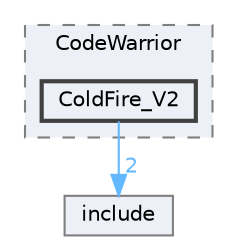 digraph "D:/Projects/Raspberrypi_pico/pico_freertos_final/freertos_pico2/pico_freertos/FreeRTOS-Kernel/portable/CodeWarrior/ColdFire_V2"
{
 // LATEX_PDF_SIZE
  bgcolor="transparent";
  edge [fontname=Helvetica,fontsize=10,labelfontname=Helvetica,labelfontsize=10];
  node [fontname=Helvetica,fontsize=10,shape=box,height=0.2,width=0.4];
  compound=true
  subgraph clusterdir_87eb828367ea59a3aba00a76e831aaeb {
    graph [ bgcolor="#edf0f7", pencolor="grey50", label="CodeWarrior", fontname=Helvetica,fontsize=10 style="filled,dashed", URL="dir_87eb828367ea59a3aba00a76e831aaeb.html",tooltip=""]
  dir_6ab4bbcf605edb86323401c049d87161 [label="ColdFire_V2", fillcolor="#edf0f7", color="grey25", style="filled,bold", URL="dir_6ab4bbcf605edb86323401c049d87161.html",tooltip=""];
  }
  dir_c69ece34c3f150cb2c6f1098178b172a [label="include", fillcolor="#edf0f7", color="grey50", style="filled", URL="dir_c69ece34c3f150cb2c6f1098178b172a.html",tooltip=""];
  dir_6ab4bbcf605edb86323401c049d87161->dir_c69ece34c3f150cb2c6f1098178b172a [headlabel="2", labeldistance=1.5 headhref="dir_000100_000125.html" href="dir_000100_000125.html" color="steelblue1" fontcolor="steelblue1"];
}
